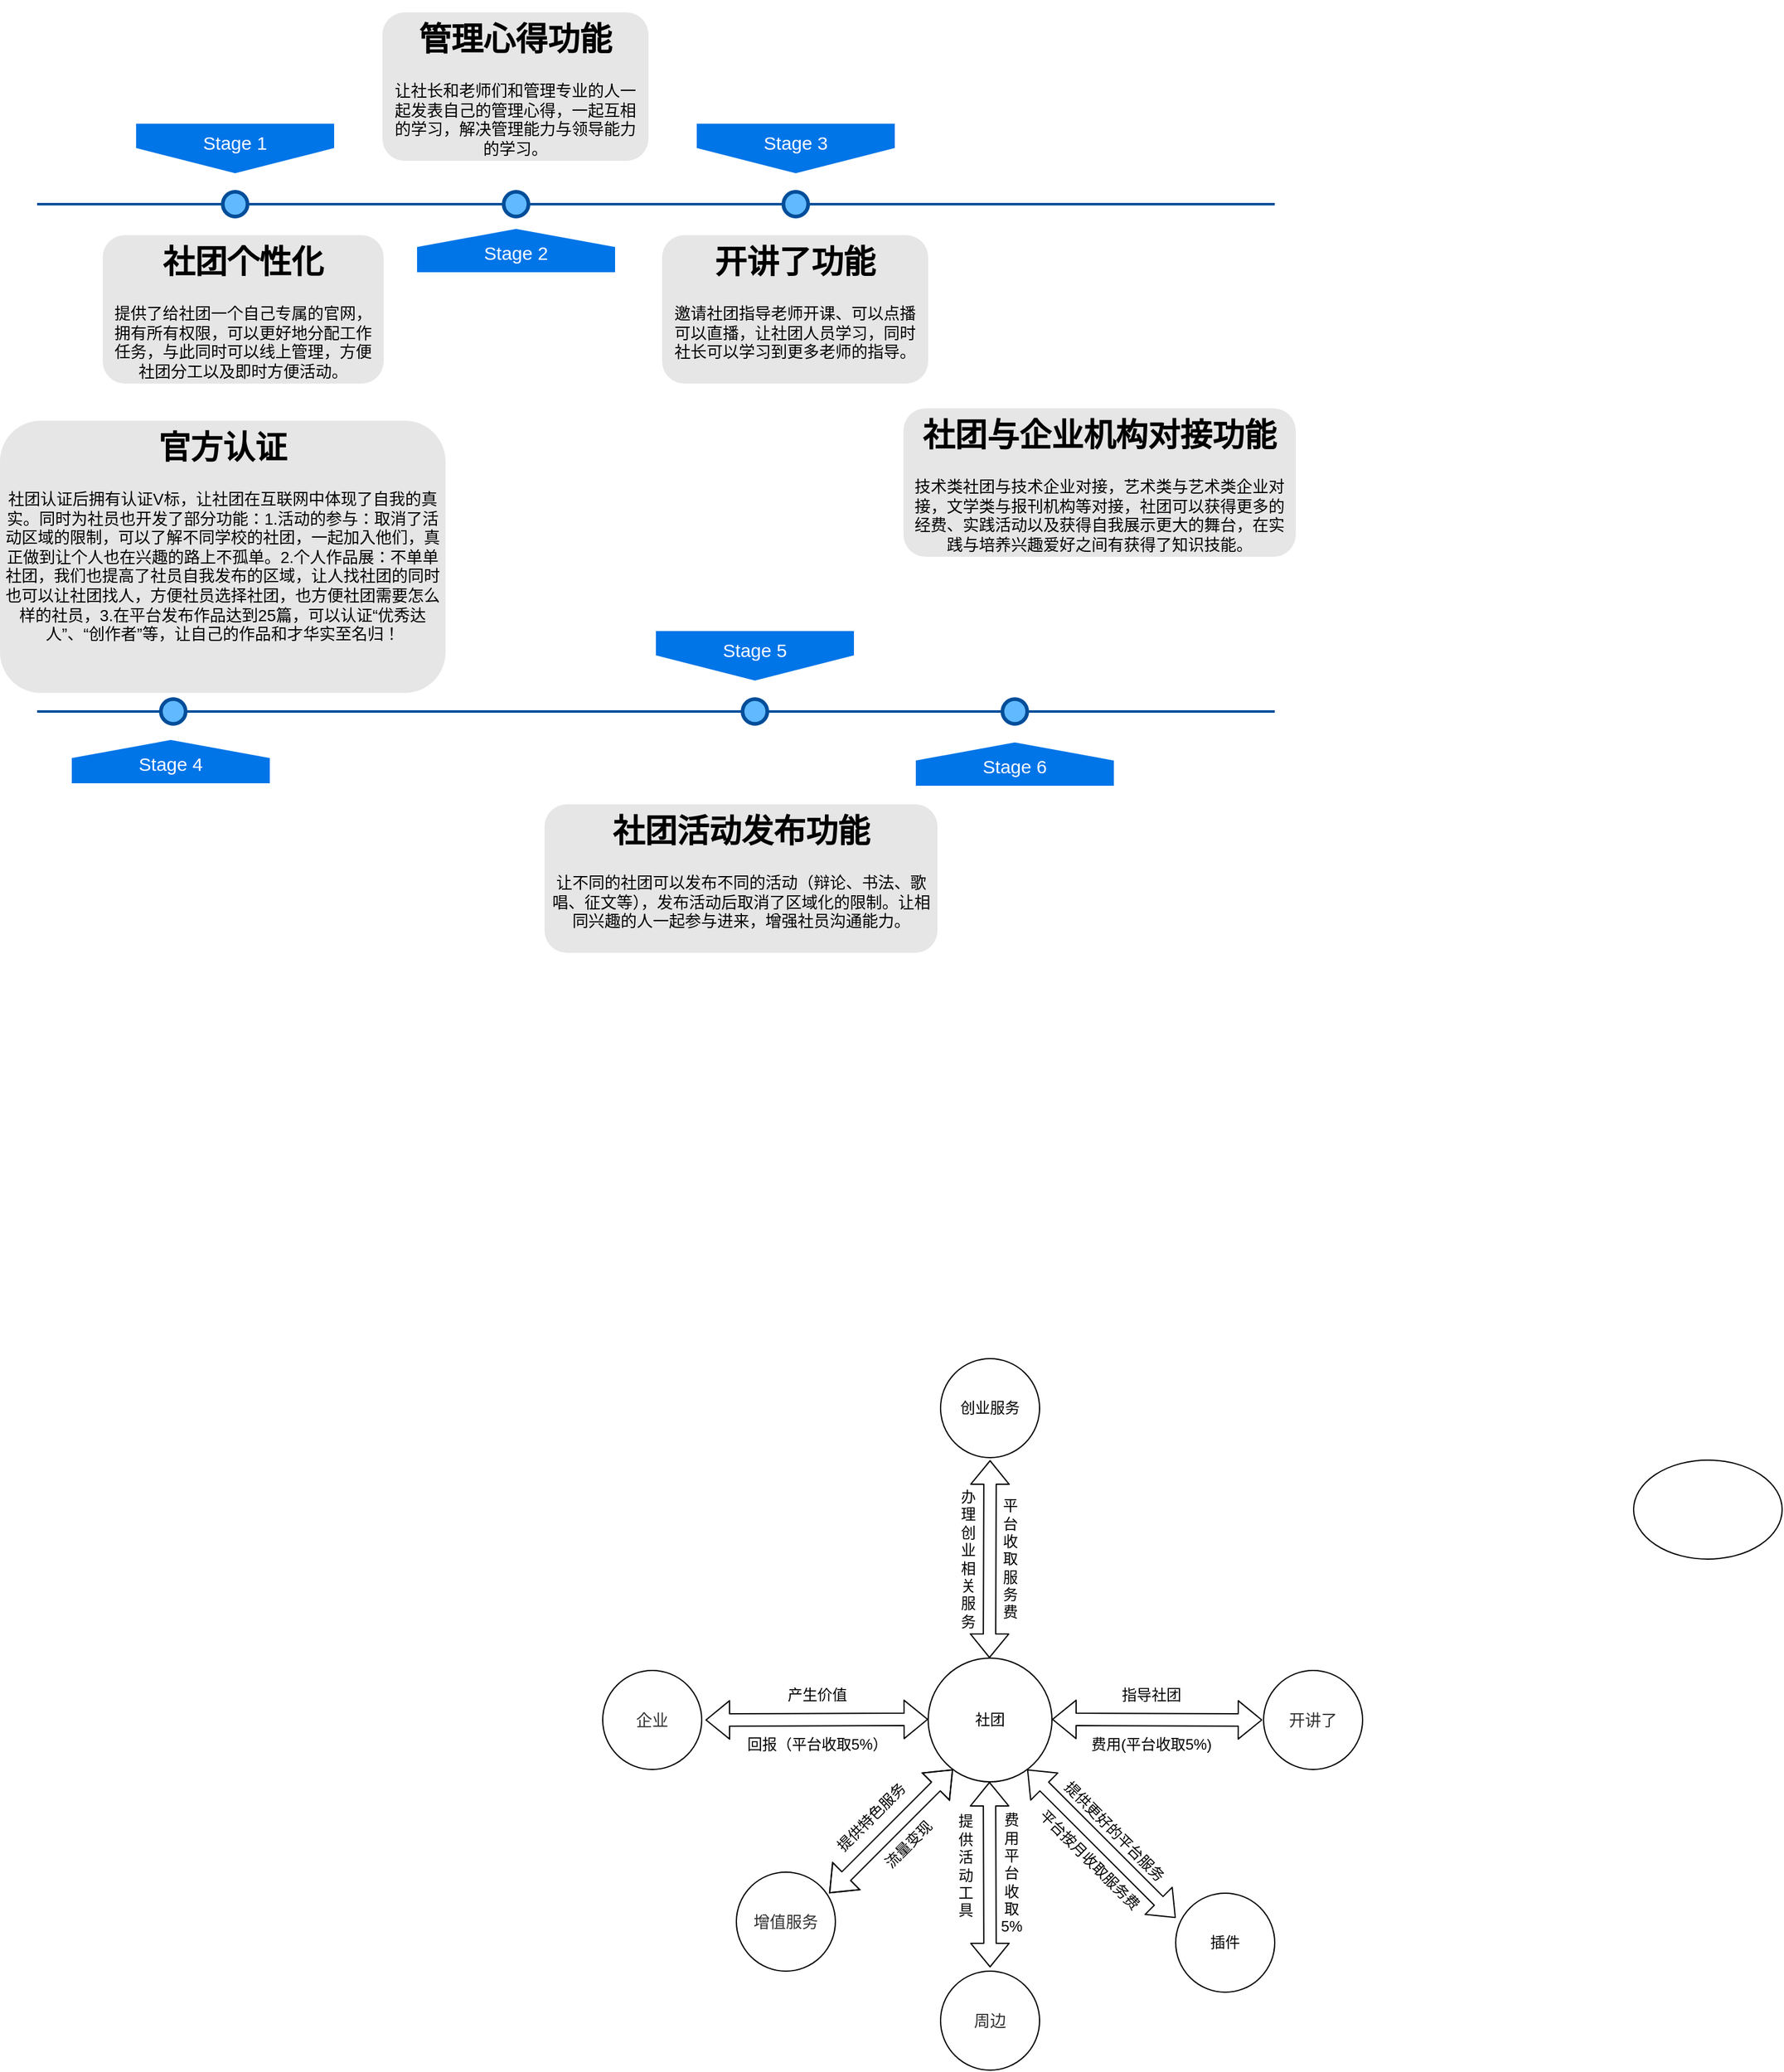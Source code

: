<mxfile version="14.6.12" type="github">
  <diagram name="Page-1" id="82e54ff1-d628-8f03-85c4-9753963a91cd">
    <mxGraphModel dx="1208" dy="657" grid="1" gridSize="10" guides="1" tooltips="1" connect="1" arrows="1" fold="1" page="1" pageScale="1" pageWidth="1100" pageHeight="850" background="#ffffff" math="0" shadow="0">
      <root>
        <mxCell id="0" />
        <mxCell id="1" parent="0" />
        <mxCell id="4ec97bd9e5d20128-1" value="" style="line;strokeWidth=2;html=1;fillColor=none;fontSize=28;fontColor=#004D99;strokeColor=#004D99;" parent="1" vertex="1">
          <mxGeometry x="40" y="400" width="1000" height="10" as="geometry" />
        </mxCell>
        <mxCell id="4ec97bd9e5d20128-5" value="Stage 1" style="shape=offPageConnector;whiteSpace=wrap;html=1;fillColor=#0075E8;fontSize=15;fontColor=#FFFFFF;size=0.509;verticalAlign=top;strokeColor=none;" parent="1" vertex="1">
          <mxGeometry x="120" y="340" width="160" height="40" as="geometry" />
        </mxCell>
        <mxCell id="4ec97bd9e5d20128-6" value="&lt;span&gt;Stage 3&lt;/span&gt;" style="shape=offPageConnector;whiteSpace=wrap;html=1;fillColor=#0075E8;fontSize=15;fontColor=#FFFFFF;size=0.509;verticalAlign=top;strokeColor=none;" parent="1" vertex="1">
          <mxGeometry x="573" y="340" width="160" height="40" as="geometry" />
        </mxCell>
        <mxCell id="4ec97bd9e5d20128-7" value="&lt;span&gt;Stage 2&lt;/span&gt;" style="shape=offPageConnector;whiteSpace=wrap;html=1;fillColor=#0075E8;fontSize=15;fontColor=#FFFFFF;size=0.418;flipV=1;verticalAlign=bottom;strokeColor=none;spacingBottom=4;" parent="1" vertex="1">
          <mxGeometry x="347" y="425" width="160" height="35" as="geometry" />
        </mxCell>
        <mxCell id="4ec97bd9e5d20128-9" value="" style="ellipse;whiteSpace=wrap;html=1;fillColor=#61BAFF;fontSize=28;fontColor=#004D99;strokeWidth=3;strokeColor=#004D99;" parent="1" vertex="1">
          <mxGeometry x="190" y="395" width="20" height="20" as="geometry" />
        </mxCell>
        <mxCell id="4ec97bd9e5d20128-10" value="" style="ellipse;whiteSpace=wrap;html=1;fillColor=#61BAFF;fontSize=28;fontColor=#004D99;strokeWidth=3;strokeColor=#004D99;" parent="1" vertex="1">
          <mxGeometry x="417" y="395" width="20" height="20" as="geometry" />
        </mxCell>
        <mxCell id="4ec97bd9e5d20128-11" value="" style="ellipse;whiteSpace=wrap;html=1;fillColor=#61BAFF;fontSize=28;fontColor=#004D99;strokeWidth=3;strokeColor=#004D99;" parent="1" vertex="1">
          <mxGeometry x="643" y="395" width="20" height="20" as="geometry" />
        </mxCell>
        <mxCell id="4ec97bd9e5d20128-14" value="&lt;h1&gt;社团个性化&lt;/h1&gt;&lt;p&gt;提供了给社团一个自己专属的官网，&lt;span&gt;拥有所有权限，可以更好地分配工作任务，与此同时可以线上管理，方便社团分工以及即时方便活动。&lt;/span&gt;&lt;/p&gt;" style="text;html=1;spacing=5;spacingTop=-20;whiteSpace=wrap;overflow=hidden;strokeColor=none;strokeWidth=3;fillColor=#E6E6E6;fontSize=13;fontColor=#000000;align=center;rounded=1;" parent="1" vertex="1">
          <mxGeometry x="93" y="430" width="227" height="120" as="geometry" />
        </mxCell>
        <mxCell id="4ec97bd9e5d20128-16" value="&lt;h1&gt;管理心得功能&lt;/h1&gt;&lt;p&gt;让社长和老师们和管理专业的人一起发表自己的管理心得，一起互相的学习，解决管理能力与领导能力的学习。&lt;/p&gt;" style="text;html=1;spacing=5;spacingTop=-20;whiteSpace=wrap;overflow=hidden;strokeColor=none;strokeWidth=3;fillColor=#E6E6E6;fontSize=13;fontColor=#000000;align=center;rounded=1;" parent="1" vertex="1">
          <mxGeometry x="319" y="250" width="215" height="120" as="geometry" />
        </mxCell>
        <mxCell id="4ec97bd9e5d20128-17" value="&lt;h1&gt;开讲了功能&lt;/h1&gt;&lt;p&gt;邀请社团指导老师开课、可以点播可以直播，让社团人员学习，同时社长可以学习到更多老师的指导。&lt;/p&gt;" style="text;html=1;spacing=5;spacingTop=-20;whiteSpace=wrap;overflow=hidden;strokeColor=none;strokeWidth=3;fillColor=#E6E6E6;fontSize=13;fontColor=#000000;align=center;rounded=1;" parent="1" vertex="1">
          <mxGeometry x="545" y="430" width="215" height="120" as="geometry" />
        </mxCell>
        <mxCell id="4ec97bd9e5d20128-18" value="&lt;h1&gt;社团与企业机构对接功能&lt;/h1&gt;&lt;p&gt;技术类社团与技术企业对接，艺术类与艺术类企业对接，文学类与报刊机构等对接，社团可以获得更多的经费、实践活动以及获得自我展示更大的舞台，在实践与培养兴趣爱好之间有获得了知识技能。&lt;/p&gt;" style="text;html=1;spacing=5;spacingTop=-20;whiteSpace=wrap;overflow=hidden;strokeColor=none;strokeWidth=3;fillColor=#E6E6E6;fontSize=13;fontColor=#000000;align=center;rounded=1;" parent="1" vertex="1">
          <mxGeometry x="740" y="570" width="317" height="120" as="geometry" />
        </mxCell>
        <mxCell id="dSpGS2XbtfC2sPU-hCQm-2" value="" style="line;strokeWidth=2;html=1;fillColor=none;fontSize=28;fontColor=#004D99;strokeColor=#004D99;" parent="1" vertex="1">
          <mxGeometry x="40" y="810" width="1000" height="10" as="geometry" />
        </mxCell>
        <mxCell id="dSpGS2XbtfC2sPU-hCQm-3" value="" style="ellipse;whiteSpace=wrap;html=1;fillColor=#61BAFF;fontSize=28;fontColor=#004D99;strokeWidth=3;strokeColor=#004D99;" parent="1" vertex="1">
          <mxGeometry x="140" y="805" width="20" height="20" as="geometry" />
        </mxCell>
        <mxCell id="dSpGS2XbtfC2sPU-hCQm-4" value="&lt;span&gt;Stage 5&lt;/span&gt;" style="shape=offPageConnector;whiteSpace=wrap;html=1;fillColor=#0075E8;fontSize=15;fontColor=#FFFFFF;size=0.509;verticalAlign=top;strokeColor=none;" parent="1" vertex="1">
          <mxGeometry x="540" y="750" width="160" height="40" as="geometry" />
        </mxCell>
        <mxCell id="dSpGS2XbtfC2sPU-hCQm-5" value="&lt;h1&gt;社团活动发布功能&lt;/h1&gt;&lt;p&gt;让不同的社团可以发布不同的活动（辩论、书法、歌唱、征文等），发布活动后取消了区域化的限制。让相同兴趣的人一起参与进来，增强社员沟通能力。&lt;/p&gt;" style="text;html=1;spacing=5;spacingTop=-20;whiteSpace=wrap;overflow=hidden;strokeColor=none;strokeWidth=3;fillColor=#E6E6E6;fontSize=13;fontColor=#000000;align=center;rounded=1;" parent="1" vertex="1">
          <mxGeometry x="450" y="890" width="317.5" height="120" as="geometry" />
        </mxCell>
        <mxCell id="dSpGS2XbtfC2sPU-hCQm-6" value="" style="ellipse;whiteSpace=wrap;html=1;fillColor=#61BAFF;fontSize=28;fontColor=#004D99;strokeWidth=3;strokeColor=#004D99;" parent="1" vertex="1">
          <mxGeometry x="820" y="805" width="20" height="20" as="geometry" />
        </mxCell>
        <mxCell id="dSpGS2XbtfC2sPU-hCQm-7" value="&lt;span&gt;Stage 6&lt;/span&gt;" style="shape=offPageConnector;whiteSpace=wrap;html=1;fillColor=#0075E8;fontSize=15;fontColor=#FFFFFF;size=0.418;flipV=1;verticalAlign=bottom;strokeColor=none;spacingBottom=4;" parent="1" vertex="1">
          <mxGeometry x="750" y="840" width="160" height="35" as="geometry" />
        </mxCell>
        <mxCell id="dSpGS2XbtfC2sPU-hCQm-8" value="&lt;h1&gt;官方认证&lt;/h1&gt;&lt;p&gt;社团认证后拥有认证V标，让社团在互联网中体现了自我的真实。同时为社员也开发了部分功能：1.活动的参与：取消了活动区域的限制，可以了解不同学校的社团，一起加入他们，真正做到让个人也在兴趣的路上不孤单。2.个人作品展：不单单社团，我们也提高了社员自我发布的区域，让人找社团的同时也可以让社团找人，方便社员选择社团，也方便社团需要怎么样的社员，3.在平台发布作品达到25篇，可以认证“优秀达人”、“创作者”等，让自己的作品和才华实至名归！&lt;/p&gt;&lt;div&gt;&lt;br&gt;&lt;/div&gt;" style="text;html=1;spacing=5;spacingTop=-20;whiteSpace=wrap;overflow=hidden;strokeColor=none;strokeWidth=3;fillColor=#E6E6E6;fontSize=13;fontColor=#000000;align=center;rounded=1;" parent="1" vertex="1">
          <mxGeometry x="10" y="580" width="360" height="220" as="geometry" />
        </mxCell>
        <mxCell id="wQ7hld3pmXYps4lvsHbs-2" value="" style="ellipse;whiteSpace=wrap;html=1;fillColor=#61BAFF;fontSize=28;fontColor=#004D99;strokeWidth=3;strokeColor=#004D99;" parent="1" vertex="1">
          <mxGeometry x="610" y="805" width="20" height="20" as="geometry" />
        </mxCell>
        <mxCell id="wQ7hld3pmXYps4lvsHbs-3" value="&lt;span&gt;Stage 4&lt;/span&gt;" style="shape=offPageConnector;whiteSpace=wrap;html=1;fillColor=#0075E8;fontSize=15;fontColor=#FFFFFF;size=0.418;flipV=1;verticalAlign=bottom;strokeColor=none;spacingBottom=4;" parent="1" vertex="1">
          <mxGeometry x="68" y="838" width="160" height="35" as="geometry" />
        </mxCell>
        <mxCell id="wQ7hld3pmXYps4lvsHbs-4" value="" style="line;strokeWidth=2;html=1;fillColor=none;fontSize=28;fontColor=#004D99;strokeColor=#004D99;" parent="1" source="dSpGS2XbtfC2sPU-hCQm-2" target="4ec97bd9e5d20128-1" edge="1">
          <mxGeometry width="50" height="50" relative="1" as="geometry">
            <mxPoint x="840" y="720" as="sourcePoint" />
            <mxPoint x="740" y="680" as="targetPoint" />
            <Array as="points" />
          </mxGeometry>
        </mxCell>
        <mxCell id="oaHbjlyOi3yp2yZwgl7B-2" value="社团" style="ellipse;whiteSpace=wrap;html=1;aspect=fixed;" vertex="1" parent="1">
          <mxGeometry x="760" y="1580" width="100" height="100" as="geometry" />
        </mxCell>
        <mxCell id="oaHbjlyOi3yp2yZwgl7B-4" value="" style="shape=flexArrow;endArrow=classic;startArrow=classic;html=1;" edge="1" parent="1">
          <mxGeometry width="100" height="100" relative="1" as="geometry">
            <mxPoint x="680" y="1770" as="sourcePoint" />
            <mxPoint x="780" y="1670" as="targetPoint" />
            <Array as="points">
              <mxPoint x="740" y="1710" />
              <mxPoint x="760" y="1690" />
            </Array>
          </mxGeometry>
        </mxCell>
        <mxCell id="oaHbjlyOi3yp2yZwgl7B-6" value="" style="shape=flexArrow;endArrow=classic;startArrow=classic;html=1;" edge="1" parent="1">
          <mxGeometry width="100" height="100" relative="1" as="geometry">
            <mxPoint x="809.5" y="1680" as="sourcePoint" />
            <mxPoint x="810" y="1830" as="targetPoint" />
          </mxGeometry>
        </mxCell>
        <mxCell id="oaHbjlyOi3yp2yZwgl7B-7" value="" style="shape=flexArrow;endArrow=classic;startArrow=classic;html=1;" edge="1" parent="1">
          <mxGeometry width="100" height="100" relative="1" as="geometry">
            <mxPoint x="810" y="1420" as="sourcePoint" />
            <mxPoint x="809.5" y="1580" as="targetPoint" />
          </mxGeometry>
        </mxCell>
        <mxCell id="oaHbjlyOi3yp2yZwgl7B-8" value="" style="shape=flexArrow;endArrow=classic;startArrow=classic;html=1;" edge="1" parent="1">
          <mxGeometry width="100" height="100" relative="1" as="geometry">
            <mxPoint x="840" y="1670" as="sourcePoint" />
            <mxPoint x="960" y="1790" as="targetPoint" />
          </mxGeometry>
        </mxCell>
        <mxCell id="oaHbjlyOi3yp2yZwgl7B-9" value="" style="shape=flexArrow;endArrow=classic;startArrow=classic;html=1;" edge="1" parent="1">
          <mxGeometry width="100" height="100" relative="1" as="geometry">
            <mxPoint x="860" y="1629.5" as="sourcePoint" />
            <mxPoint x="1030" y="1630" as="targetPoint" />
          </mxGeometry>
        </mxCell>
        <mxCell id="oaHbjlyOi3yp2yZwgl7B-10" value="" style="shape=flexArrow;endArrow=classic;startArrow=classic;html=1;" edge="1" parent="1">
          <mxGeometry width="100" height="100" relative="1" as="geometry">
            <mxPoint x="580" y="1630" as="sourcePoint" />
            <mxPoint x="760" y="1629.5" as="targetPoint" />
          </mxGeometry>
        </mxCell>
        <mxCell id="oaHbjlyOi3yp2yZwgl7B-11" value="产生价值" style="text;html=1;align=center;verticalAlign=middle;resizable=0;points=[];autosize=1;strokeColor=none;" vertex="1" parent="1">
          <mxGeometry x="640" y="1600" width="60" height="20" as="geometry" />
        </mxCell>
        <mxCell id="oaHbjlyOi3yp2yZwgl7B-12" value="&lt;span style=&quot;color: rgb(50 , 50 , 50) ; font-size: 13px ; background-color: rgba(255 , 255 , 255 , 0.01)&quot;&gt;企业&lt;/span&gt;" style="ellipse;whiteSpace=wrap;html=1;aspect=fixed;" vertex="1" parent="1">
          <mxGeometry x="497" y="1590" width="80" height="80" as="geometry" />
        </mxCell>
        <mxCell id="oaHbjlyOi3yp2yZwgl7B-13" value="回报（平台收取5%）" style="text;html=1;align=center;verticalAlign=middle;resizable=0;points=[];autosize=1;strokeColor=none;" vertex="1" parent="1">
          <mxGeometry x="605" y="1640" width="130" height="20" as="geometry" />
        </mxCell>
        <mxCell id="oaHbjlyOi3yp2yZwgl7B-14" value="&lt;span style=&quot;color: rgb(50 , 50 , 50) ; font-size: 13px ; background-color: rgba(255 , 255 , 255 , 0.01)&quot;&gt;开讲了&lt;/span&gt;" style="ellipse;whiteSpace=wrap;html=1;aspect=fixed;" vertex="1" parent="1">
          <mxGeometry x="1031" y="1590" width="80" height="80" as="geometry" />
        </mxCell>
        <mxCell id="oaHbjlyOi3yp2yZwgl7B-15" value="&lt;span style=&quot;color: rgb(50 , 50 , 50) ; font-size: 13px ; background-color: rgba(255 , 255 , 255 , 0.01)&quot;&gt;周边&lt;/span&gt;" style="ellipse;whiteSpace=wrap;html=1;aspect=fixed;" vertex="1" parent="1">
          <mxGeometry x="770" y="1833" width="80" height="80" as="geometry" />
        </mxCell>
        <mxCell id="oaHbjlyOi3yp2yZwgl7B-16" value="创业服务" style="ellipse;whiteSpace=wrap;html=1;aspect=fixed;" vertex="1" parent="1">
          <mxGeometry x="770" y="1338" width="80" height="80" as="geometry" />
        </mxCell>
        <mxCell id="oaHbjlyOi3yp2yZwgl7B-17" value="&lt;span style=&quot;color: rgb(50 , 50 , 50) ; font-size: 13px ; background-color: rgba(255 , 255 , 255 , 0.01)&quot;&gt;增值服务&lt;/span&gt;" style="ellipse;whiteSpace=wrap;html=1;aspect=fixed;" vertex="1" parent="1">
          <mxGeometry x="605" y="1753" width="80" height="80" as="geometry" />
        </mxCell>
        <mxCell id="oaHbjlyOi3yp2yZwgl7B-18" value="插件" style="ellipse;whiteSpace=wrap;html=1;aspect=fixed;" vertex="1" parent="1">
          <mxGeometry x="960" y="1770" width="80" height="80" as="geometry" />
        </mxCell>
        <mxCell id="oaHbjlyOi3yp2yZwgl7B-19" value="指导社团" style="text;html=1;align=center;verticalAlign=middle;resizable=0;points=[];autosize=1;strokeColor=none;" vertex="1" parent="1">
          <mxGeometry x="910" y="1600" width="60" height="20" as="geometry" />
        </mxCell>
        <mxCell id="oaHbjlyOi3yp2yZwgl7B-20" value="费用(平台收取5%)" style="text;html=1;align=center;verticalAlign=middle;resizable=0;points=[];autosize=1;strokeColor=none;" vertex="1" parent="1">
          <mxGeometry x="885" y="1640" width="110" height="20" as="geometry" />
        </mxCell>
        <mxCell id="oaHbjlyOi3yp2yZwgl7B-21" value="" style="ellipse;whiteSpace=wrap;html=1;" vertex="1" parent="1">
          <mxGeometry x="1330" y="1420" width="120" height="80" as="geometry" />
        </mxCell>
        <mxCell id="oaHbjlyOi3yp2yZwgl7B-24" value="提&lt;br&gt;供&lt;br&gt;活&lt;br&gt;动&lt;br&gt;工&lt;br&gt;具" style="text;html=1;align=center;verticalAlign=middle;resizable=0;points=[];autosize=1;strokeColor=none;" vertex="1" parent="1">
          <mxGeometry x="775" y="1703" width="30" height="90" as="geometry" />
        </mxCell>
        <mxCell id="oaHbjlyOi3yp2yZwgl7B-25" value="费&lt;br&gt;用&lt;br&gt;平&lt;br&gt;台&lt;br&gt;收&lt;br&gt;取&lt;br&gt;5%" style="text;html=1;align=center;verticalAlign=middle;resizable=0;points=[];autosize=1;strokeColor=none;" vertex="1" parent="1">
          <mxGeometry x="812" y="1704" width="30" height="100" as="geometry" />
        </mxCell>
        <mxCell id="oaHbjlyOi3yp2yZwgl7B-26" value="提供特色服务" style="text;html=1;align=center;verticalAlign=middle;resizable=0;points=[];autosize=1;strokeColor=none;rotation=-45;" vertex="1" parent="1">
          <mxGeometry x="669" y="1699" width="90" height="20" as="geometry" />
        </mxCell>
        <mxCell id="oaHbjlyOi3yp2yZwgl7B-27" value="流量变现" style="text;html=1;align=center;verticalAlign=middle;resizable=0;points=[];autosize=1;strokeColor=none;rotation=-45;" vertex="1" parent="1">
          <mxGeometry x="714" y="1721" width="60" height="20" as="geometry" />
        </mxCell>
        <mxCell id="oaHbjlyOi3yp2yZwgl7B-28" value="办&lt;br&gt;理&lt;br&gt;创&lt;br&gt;业&lt;br&gt;相&lt;br&gt;关&lt;br&gt;服&lt;br&gt;务" style="text;html=1;align=center;verticalAlign=middle;resizable=0;points=[];autosize=1;strokeColor=none;" vertex="1" parent="1">
          <mxGeometry x="777" y="1440" width="30" height="120" as="geometry" />
        </mxCell>
        <mxCell id="oaHbjlyOi3yp2yZwgl7B-29" value="平&lt;br&gt;台&lt;br&gt;收&lt;br&gt;取&lt;br&gt;服&lt;br&gt;务&lt;br&gt;费" style="text;html=1;align=center;verticalAlign=middle;resizable=0;points=[];autosize=1;strokeColor=none;" vertex="1" parent="1">
          <mxGeometry x="811" y="1450" width="30" height="100" as="geometry" />
        </mxCell>
        <mxCell id="oaHbjlyOi3yp2yZwgl7B-30" value="提供更好的平台服务" style="text;html=1;align=center;verticalAlign=middle;resizable=0;points=[];autosize=1;strokeColor=none;rotation=45;" vertex="1" parent="1">
          <mxGeometry x="850" y="1710" width="120" height="20" as="geometry" />
        </mxCell>
        <mxCell id="oaHbjlyOi3yp2yZwgl7B-31" value="平台按月收取服务费" style="text;html=1;align=center;verticalAlign=middle;resizable=0;points=[];autosize=1;strokeColor=none;rotation=45;" vertex="1" parent="1">
          <mxGeometry x="830" y="1733" width="120" height="20" as="geometry" />
        </mxCell>
      </root>
    </mxGraphModel>
  </diagram>
</mxfile>
